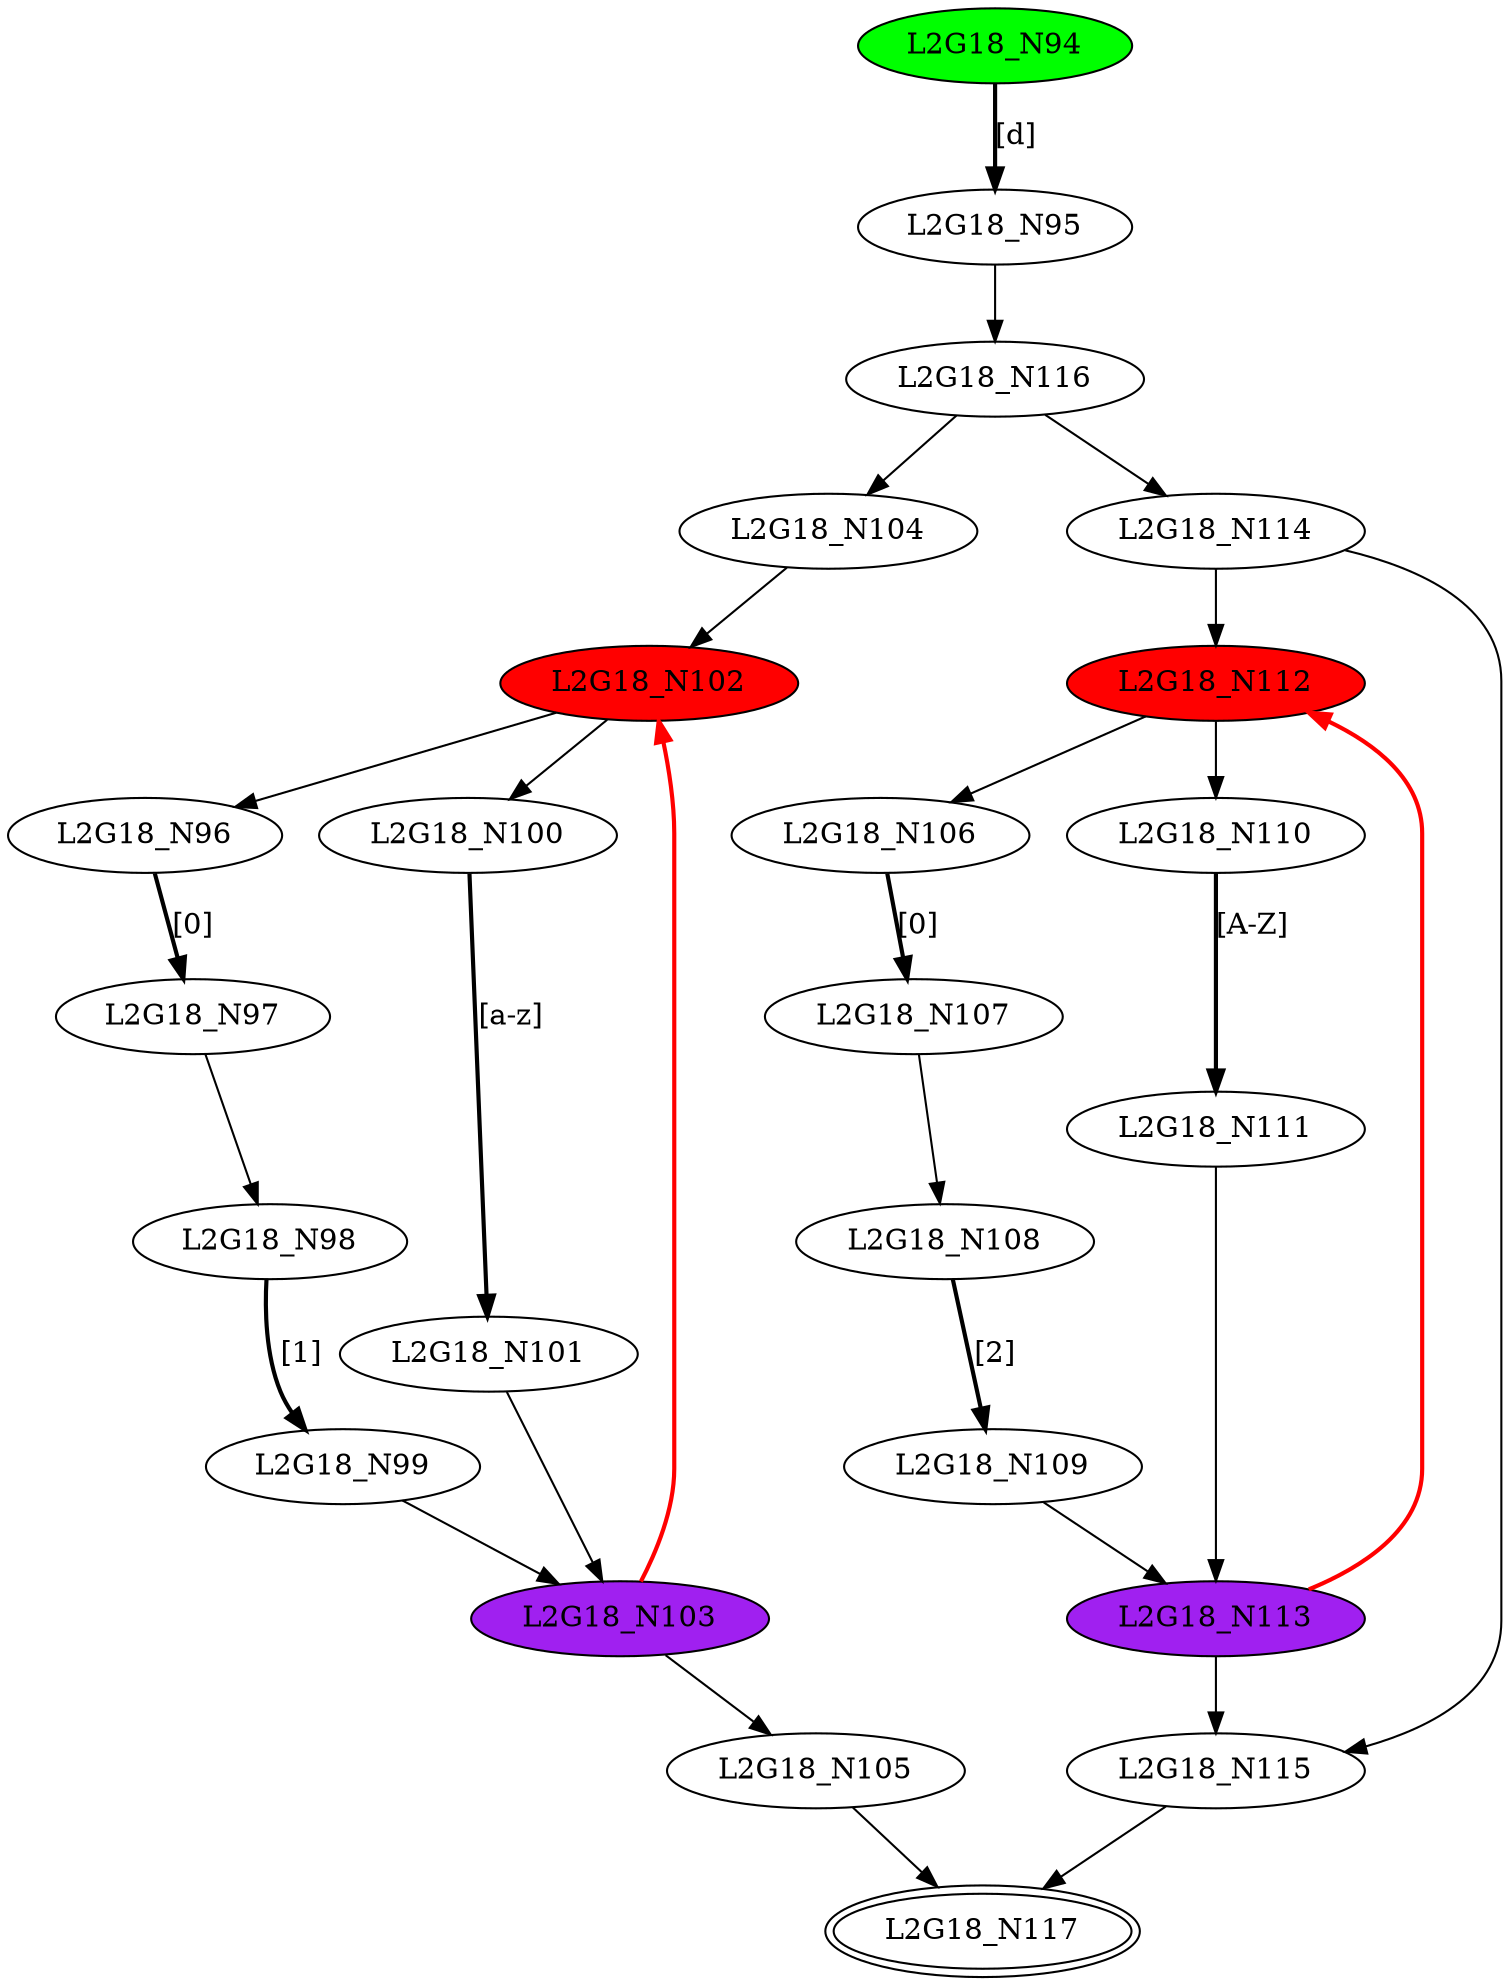 digraph G18{
"L2G18_N94" [style=filled,fillcolor=green];
"L2G18_N95";
"L2G18_N96";
"L2G18_N97";
"L2G18_N98";
"L2G18_N99";
"L2G18_N100";
"L2G18_N101";
"L2G18_N102" [style=filled,fillcolor=red];
"L2G18_N103" [style=filled,fillcolor=purple];
"L2G18_N104";
"L2G18_N105";
"L2G18_N106";
"L2G18_N107";
"L2G18_N108";
"L2G18_N109";
"L2G18_N110";
"L2G18_N111";
"L2G18_N112" [style=filled,fillcolor=red];
"L2G18_N113" [style=filled,fillcolor=purple];
"L2G18_N114";
"L2G18_N115";
"L2G18_N116";
"L2G18_N117" [peripheries=2];
"L2G18_N94"->"L2G18_N95" [style = bold, label = "[d]"];
"L2G18_N96"->"L2G18_N97" [style = bold, label = "[0]"];
"L2G18_N98"->"L2G18_N99" [style = bold, label = "[1]"];
"L2G18_N97"->"L2G18_N98";
"L2G18_N100"->"L2G18_N101" [style = bold, label = "[a-z]"];
"L2G18_N102"->"L2G18_N96";
"L2G18_N102"->"L2G18_N100";
"L2G18_N101"->"L2G18_N103";
"L2G18_N99"->"L2G18_N103";
"L2G18_N104"->"L2G18_N102";
"L2G18_N103"->"L2G18_N105";
"L2G18_N103"->"L2G18_N102" [color=red,style = bold, label = ""];
"L2G18_N106"->"L2G18_N107" [style = bold, label = "[0]"];
"L2G18_N108"->"L2G18_N109" [style = bold, label = "[2]"];
"L2G18_N107"->"L2G18_N108";
"L2G18_N110"->"L2G18_N111" [style = bold, label = "[A-Z]"];
"L2G18_N112"->"L2G18_N106";
"L2G18_N112"->"L2G18_N110";
"L2G18_N111"->"L2G18_N113";
"L2G18_N109"->"L2G18_N113";
"L2G18_N114"->"L2G18_N112";
"L2G18_N113"->"L2G18_N115";
"L2G18_N114"->"L2G18_N115";
"L2G18_N113"->"L2G18_N112" [color=red,style = bold, label = ""];
"L2G18_N116"->"L2G18_N104";
"L2G18_N116"->"L2G18_N114";
"L2G18_N115"->"L2G18_N117";
"L2G18_N105"->"L2G18_N117";
"L2G18_N95"->"L2G18_N116";
}

